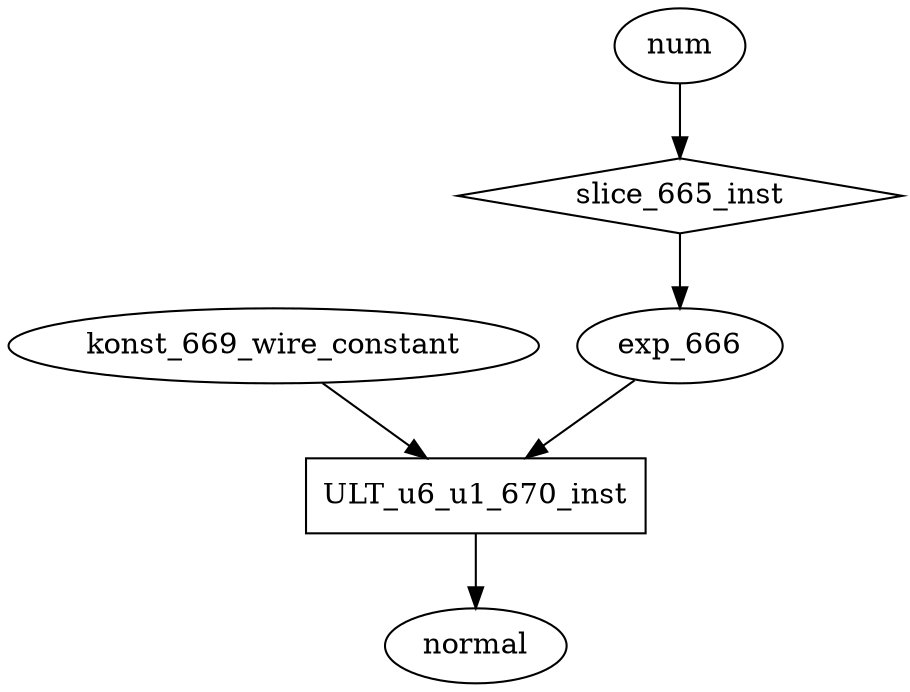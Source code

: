 digraph data_path {
  exp_666 [shape=ellipse];
  konst_669_wire_constant [shape=ellipse];
  ULT_u6_u1_670_inst [shape=rectangle];
exp_666  -> ULT_u6_u1_670_inst;
konst_669_wire_constant  -> ULT_u6_u1_670_inst;
ULT_u6_u1_670_inst -> normal;
  slice_665_inst [shape=diamond];
num  -> slice_665_inst;
slice_665_inst -> exp_666;
}
